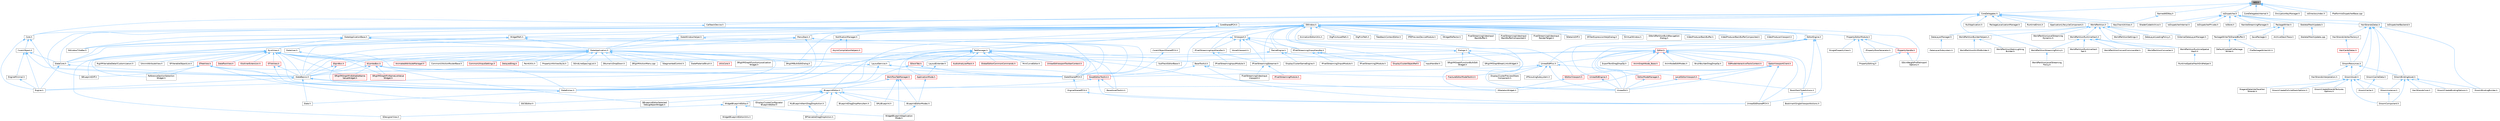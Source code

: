 digraph "AES.h"
{
 // INTERACTIVE_SVG=YES
 // LATEX_PDF_SIZE
  bgcolor="transparent";
  edge [fontname=Helvetica,fontsize=10,labelfontname=Helvetica,labelfontsize=10];
  node [fontname=Helvetica,fontsize=10,shape=box,height=0.2,width=0.4];
  Node1 [id="Node000001",label="AES.h",height=0.2,width=0.4,color="gray40", fillcolor="grey60", style="filled", fontcolor="black",tooltip=" "];
  Node1 -> Node2 [id="edge1_Node000001_Node000002",dir="back",color="steelblue1",style="solid",tooltip=" "];
  Node2 [id="Node000002",label="CoreDelegates.h",height=0.2,width=0.4,color="grey40", fillcolor="white", style="filled",URL="$d9/dc2/CoreDelegates_8h.html",tooltip=" "];
  Node2 -> Node3 [id="edge2_Node000002_Node000003",dir="back",color="steelblue1",style="solid",tooltip=" "];
  Node3 [id="Node000003",label="ApplicationLifecycleComponent.h",height=0.2,width=0.4,color="grey40", fillcolor="white", style="filled",URL="$de/db6/ApplicationLifecycleComponent_8h.html",tooltip=" "];
  Node2 -> Node4 [id="edge3_Node000002_Node000004",dir="back",color="steelblue1",style="solid",tooltip=" "];
  Node4 [id="Node000004",label="CallbackDevice.h",height=0.2,width=0.4,color="grey40", fillcolor="white", style="filled",URL="$d1/d7e/CallbackDevice_8h.html",tooltip=" "];
  Node4 -> Node5 [id="edge4_Node000004_Node000005",dir="back",color="steelblue1",style="solid",tooltip=" "];
  Node5 [id="Node000005",label="Core.h",height=0.2,width=0.4,color="grey40", fillcolor="white", style="filled",URL="$d6/dd7/Core_8h.html",tooltip=" "];
  Node5 -> Node6 [id="edge5_Node000005_Node000006",dir="back",color="steelblue1",style="solid",tooltip=" "];
  Node6 [id="Node000006",label="CoreUObject.h",height=0.2,width=0.4,color="grey40", fillcolor="white", style="filled",URL="$d0/ded/CoreUObject_8h.html",tooltip=" "];
  Node6 -> Node7 [id="edge6_Node000006_Node000007",dir="back",color="steelblue1",style="solid",tooltip=" "];
  Node7 [id="Node000007",label="Engine.h",height=0.2,width=0.4,color="grey40", fillcolor="white", style="filled",URL="$d1/d34/Public_2Engine_8h.html",tooltip=" "];
  Node6 -> Node8 [id="edge7_Node000006_Node000008",dir="back",color="steelblue1",style="solid",tooltip=" "];
  Node8 [id="Node000008",label="EngineMinimal.h",height=0.2,width=0.4,color="grey40", fillcolor="white", style="filled",URL="$d0/d2c/EngineMinimal_8h.html",tooltip=" "];
  Node8 -> Node7 [id="edge8_Node000008_Node000007",dir="back",color="steelblue1",style="solid",tooltip=" "];
  Node6 -> Node9 [id="edge9_Node000006_Node000009",dir="back",color="steelblue1",style="solid",tooltip=" "];
  Node9 [id="Node000009",label="SlateBasics.h",height=0.2,width=0.4,color="grey40", fillcolor="white", style="filled",URL="$da/d2f/SlateBasics_8h.html",tooltip=" "];
  Node9 -> Node7 [id="edge10_Node000009_Node000007",dir="back",color="steelblue1",style="solid",tooltip=" "];
  Node9 -> Node10 [id="edge11_Node000009_Node000010",dir="back",color="steelblue1",style="solid",tooltip=" "];
  Node10 [id="Node000010",label="Slate.h",height=0.2,width=0.4,color="grey40", fillcolor="white", style="filled",URL="$d2/dc0/Slate_8h.html",tooltip=" "];
  Node9 -> Node11 [id="edge12_Node000009_Node000011",dir="back",color="steelblue1",style="solid",tooltip=" "];
  Node11 [id="Node000011",label="SlateExtras.h",height=0.2,width=0.4,color="grey40", fillcolor="white", style="filled",URL="$d8/dec/SlateExtras_8h.html",tooltip=" "];
  Node11 -> Node10 [id="edge13_Node000011_Node000010",dir="back",color="steelblue1",style="solid",tooltip=" "];
  Node9 -> Node12 [id="edge14_Node000009_Node000012",dir="back",color="steelblue1",style="solid",tooltip=" "];
  Node12 [id="Node000012",label="UnrealEd.h",height=0.2,width=0.4,color="grey40", fillcolor="white", style="filled",URL="$d2/d5f/UnrealEd_8h.html",tooltip=" "];
  Node6 -> Node13 [id="edge15_Node000006_Node000013",dir="back",color="steelblue1",style="solid",tooltip=" "];
  Node13 [id="Node000013",label="SlateCore.h",height=0.2,width=0.4,color="grey40", fillcolor="white", style="filled",URL="$dc/d03/SlateCore_8h.html",tooltip=" "];
  Node13 -> Node7 [id="edge16_Node000013_Node000007",dir="back",color="steelblue1",style="solid",tooltip=" "];
  Node13 -> Node9 [id="edge17_Node000013_Node000009",dir="back",color="steelblue1",style="solid",tooltip=" "];
  Node5 -> Node7 [id="edge18_Node000005_Node000007",dir="back",color="steelblue1",style="solid",tooltip=" "];
  Node5 -> Node9 [id="edge19_Node000005_Node000009",dir="back",color="steelblue1",style="solid",tooltip=" "];
  Node2 -> Node5 [id="edge20_Node000002_Node000005",dir="back",color="steelblue1",style="solid",tooltip=" "];
  Node2 -> Node14 [id="edge21_Node000002_Node000014",dir="back",color="steelblue1",style="solid",tooltip=" "];
  Node14 [id="Node000014",label="CoreSharedPCH.h",height=0.2,width=0.4,color="grey40", fillcolor="white", style="filled",URL="$d8/de5/CoreSharedPCH_8h.html",tooltip=" "];
  Node14 -> Node15 [id="edge22_Node000014_Node000015",dir="back",color="steelblue1",style="solid",tooltip=" "];
  Node15 [id="Node000015",label="CoreUObjectSharedPCH.h",height=0.2,width=0.4,color="grey40", fillcolor="white", style="filled",URL="$de/d2f/CoreUObjectSharedPCH_8h.html",tooltip=" "];
  Node15 -> Node16 [id="edge23_Node000015_Node000016",dir="back",color="steelblue1",style="solid",tooltip=" "];
  Node16 [id="Node000016",label="SlateSharedPCH.h",height=0.2,width=0.4,color="grey40", fillcolor="white", style="filled",URL="$d1/dfc/SlateSharedPCH_8h.html",tooltip=" "];
  Node16 -> Node17 [id="edge24_Node000016_Node000017",dir="back",color="steelblue1",style="solid",tooltip=" "];
  Node17 [id="Node000017",label="EngineSharedPCH.h",height=0.2,width=0.4,color="grey40", fillcolor="white", style="filled",URL="$dc/dbb/EngineSharedPCH_8h.html",tooltip=" "];
  Node17 -> Node18 [id="edge25_Node000017_Node000018",dir="back",color="steelblue1",style="solid",tooltip=" "];
  Node18 [id="Node000018",label="UnrealEdSharedPCH.h",height=0.2,width=0.4,color="grey40", fillcolor="white", style="filled",URL="$d1/de6/UnrealEdSharedPCH_8h.html",tooltip=" "];
  Node2 -> Node19 [id="edge26_Node000002_Node000019",dir="back",color="steelblue1",style="solid",tooltip=" "];
  Node19 [id="Node000019",label="KeyChainUtilities.h",height=0.2,width=0.4,color="grey40", fillcolor="white", style="filled",URL="$db/d66/KeyChainUtilities_8h.html",tooltip=" "];
  Node2 -> Node20 [id="edge27_Node000002_Node000020",dir="back",color="steelblue1",style="solid",tooltip=" "];
  Node20 [id="Node000020",label="NullApplication.h",height=0.2,width=0.4,color="grey40", fillcolor="white", style="filled",URL="$d8/deb/NullApplication_8h.html",tooltip=" "];
  Node2 -> Node21 [id="edge28_Node000002_Node000021",dir="back",color="steelblue1",style="solid",tooltip=" "];
  Node21 [id="Node000021",label="PackageLocalizationManager.h",height=0.2,width=0.4,color="grey40", fillcolor="white", style="filled",URL="$d6/d19/PackageLocalizationManager_8h.html",tooltip=" "];
  Node2 -> Node22 [id="edge29_Node000002_Node000022",dir="back",color="steelblue1",style="solid",tooltip=" "];
  Node22 [id="Node000022",label="RuntimeErrors.h",height=0.2,width=0.4,color="grey40", fillcolor="white", style="filled",URL="$de/d4b/RuntimeErrors_8h.html",tooltip=" "];
  Node2 -> Node23 [id="edge30_Node000002_Node000023",dir="back",color="steelblue1",style="solid",tooltip=" "];
  Node23 [id="Node000023",label="SWindow.h",height=0.2,width=0.4,color="grey40", fillcolor="white", style="filled",URL="$d2/d6d/SWindow_8h.html",tooltip=" "];
  Node23 -> Node24 [id="edge31_Node000023_Node000024",dir="back",color="steelblue1",style="solid",tooltip=" "];
  Node24 [id="Node000024",label="AnimationEditorUtils.h",height=0.2,width=0.4,color="grey40", fillcolor="white", style="filled",URL="$df/d23/AnimationEditorUtils_8h.html",tooltip=" "];
  Node23 -> Node25 [id="edge32_Node000023_Node000025",dir="back",color="steelblue1",style="solid",tooltip=" "];
  Node25 [id="Node000025",label="BlueprintEditor.h",height=0.2,width=0.4,color="grey40", fillcolor="white", style="filled",URL="$df/d7d/BlueprintEditor_8h.html",tooltip=" "];
  Node25 -> Node26 [id="edge33_Node000025_Node000026",dir="back",color="steelblue1",style="solid",tooltip=" "];
  Node26 [id="Node000026",label="BPVariableDragDropAction.h",height=0.2,width=0.4,color="grey40", fillcolor="white", style="filled",URL="$dd/d23/BPVariableDragDropAction_8h.html",tooltip=" "];
  Node25 -> Node27 [id="edge34_Node000025_Node000027",dir="back",color="steelblue1",style="solid",tooltip=" "];
  Node27 [id="Node000027",label="BlueprintDragDropMenuItem.h",height=0.2,width=0.4,color="grey40", fillcolor="white", style="filled",URL="$dc/deb/BlueprintDragDropMenuItem_8h.html",tooltip=" "];
  Node25 -> Node28 [id="edge35_Node000025_Node000028",dir="back",color="steelblue1",style="solid",tooltip=" "];
  Node28 [id="Node000028",label="BlueprintEditorModes.h",height=0.2,width=0.4,color="grey40", fillcolor="white", style="filled",URL="$d9/d70/BlueprintEditorModes_8h.html",tooltip=" "];
  Node28 -> Node29 [id="edge36_Node000028_Node000029",dir="back",color="steelblue1",style="solid",tooltip=" "];
  Node29 [id="Node000029",label="WidgetBlueprintApplication\lMode.h",height=0.2,width=0.4,color="grey40", fillcolor="white", style="filled",URL="$d3/d40/WidgetBlueprintApplicationMode_8h.html",tooltip=" "];
  Node25 -> Node30 [id="edge37_Node000025_Node000030",dir="back",color="steelblue1",style="solid",tooltip=" "];
  Node30 [id="Node000030",label="IDisplayClusterConfigurator\lBlueprintEditor.h",height=0.2,width=0.4,color="grey40", fillcolor="white", style="filled",URL="$dd/d4b/IDisplayClusterConfiguratorBlueprintEditor_8h.html",tooltip=" "];
  Node25 -> Node31 [id="edge38_Node000025_Node000031",dir="back",color="steelblue1",style="solid",tooltip=" "];
  Node31 [id="Node000031",label="MyBlueprintItemDragDropAction.h",height=0.2,width=0.4,color="grey40", fillcolor="white", style="filled",URL="$da/d11/MyBlueprintItemDragDropAction_8h.html",tooltip=" "];
  Node31 -> Node26 [id="edge39_Node000031_Node000026",dir="back",color="steelblue1",style="solid",tooltip=" "];
  Node25 -> Node32 [id="edge40_Node000025_Node000032",dir="back",color="steelblue1",style="solid",tooltip=" "];
  Node32 [id="Node000032",label="SBlueprintEditorSelected\lDebugObjectWidget.h",height=0.2,width=0.4,color="grey40", fillcolor="white", style="filled",URL="$de/d6c/SBlueprintEditorSelectedDebugObjectWidget_8h.html",tooltip=" "];
  Node25 -> Node33 [id="edge41_Node000025_Node000033",dir="back",color="steelblue1",style="solid",tooltip=" "];
  Node33 [id="Node000033",label="SMyBlueprint.h",height=0.2,width=0.4,color="grey40", fillcolor="white", style="filled",URL="$d3/d34/SMyBlueprint_8h.html",tooltip=" "];
  Node25 -> Node34 [id="edge42_Node000025_Node000034",dir="back",color="steelblue1",style="solid",tooltip=" "];
  Node34 [id="Node000034",label="SSCSEditor.h",height=0.2,width=0.4,color="grey40", fillcolor="white", style="filled",URL="$d0/d2e/SSCSEditor_8h.html",tooltip=" "];
  Node25 -> Node35 [id="edge43_Node000025_Node000035",dir="back",color="steelblue1",style="solid",tooltip=" "];
  Node35 [id="Node000035",label="WidgetBlueprintEditor.h",height=0.2,width=0.4,color="grey40", fillcolor="white", style="filled",URL="$d6/d04/WidgetBlueprintEditor_8h.html",tooltip=" "];
  Node35 -> Node36 [id="edge44_Node000035_Node000036",dir="back",color="steelblue1",style="solid",tooltip=" "];
  Node36 [id="Node000036",label="SDesignerView.h",height=0.2,width=0.4,color="grey40", fillcolor="white", style="filled",URL="$d2/d14/SDesignerView_8h.html",tooltip=" "];
  Node35 -> Node29 [id="edge45_Node000035_Node000029",dir="back",color="steelblue1",style="solid",tooltip=" "];
  Node35 -> Node37 [id="edge46_Node000035_Node000037",dir="back",color="steelblue1",style="solid",tooltip=" "];
  Node37 [id="Node000037",label="WidgetBlueprintEditorUtils.h",height=0.2,width=0.4,color="grey40", fillcolor="white", style="filled",URL="$d9/df7/WidgetBlueprintEditorUtils_8h.html",tooltip=" "];
  Node23 -> Node38 [id="edge47_Node000023_Node000038",dir="back",color="steelblue1",style="solid",tooltip=" "];
  Node38 [id="Node000038",label="Dialogs.h",height=0.2,width=0.4,color="grey40", fillcolor="white", style="filled",URL="$d2/d5c/Dialogs_8h.html",tooltip=" "];
  Node38 -> Node39 [id="edge48_Node000038_Node000039",dir="back",color="steelblue1",style="solid",tooltip=" "];
  Node39 [id="Node000039",label="SRigVMGraphBreakLinksWidget.h",height=0.2,width=0.4,color="grey40", fillcolor="white", style="filled",URL="$d8/d4a/SRigVMGraphBreakLinksWidget_8h.html",tooltip=" "];
  Node38 -> Node40 [id="edge49_Node000038_Node000040",dir="back",color="steelblue1",style="solid",tooltip=" "];
  Node40 [id="Node000040",label="SRigVMGraphFunctionBulkEdit\lWidget.h",height=0.2,width=0.4,color="grey40", fillcolor="white", style="filled",URL="$db/dbf/SRigVMGraphFunctionBulkEditWidget_8h.html",tooltip=" "];
  Node38 -> Node41 [id="edge50_Node000038_Node000041",dir="back",color="steelblue1",style="solid",tooltip=" "];
  Node41 [id="Node000041",label="SRigVMGraphFunctionLocalization\lWidget.h",height=0.2,width=0.4,color="grey40", fillcolor="white", style="filled",URL="$dd/d59/SRigVMGraphFunctionLocalizationWidget_8h.html",tooltip=" "];
  Node38 -> Node12 [id="edge51_Node000038_Node000012",dir="back",color="steelblue1",style="solid",tooltip=" "];
  Node23 -> Node42 [id="edge52_Node000023_Node000042",dir="back",color="steelblue1",style="solid",tooltip=" "];
  Node42 [id="Node000042",label="DlgPickAssetPath.h",height=0.2,width=0.4,color="grey40", fillcolor="white", style="filled",URL="$db/d31/DlgPickAssetPath_8h.html",tooltip=" "];
  Node23 -> Node43 [id="edge53_Node000023_Node000043",dir="back",color="steelblue1",style="solid",tooltip=" "];
  Node43 [id="Node000043",label="DlgPickPath.h",height=0.2,width=0.4,color="grey40", fillcolor="white", style="filled",URL="$d9/d16/DlgPickPath_8h.html",tooltip=" "];
  Node23 -> Node44 [id="edge54_Node000023_Node000044",dir="back",color="steelblue1",style="solid",tooltip=" "];
  Node44 [id="Node000044",label="EditorEngine.h",height=0.2,width=0.4,color="grey40", fillcolor="white", style="filled",URL="$da/d0c/EditorEngine_8h.html",tooltip=" "];
  Node44 -> Node45 [id="edge55_Node000044_Node000045",dir="back",color="steelblue1",style="solid",tooltip=" "];
  Node45 [id="Node000045",label="BookMarkTypeActions.h",height=0.2,width=0.4,color="grey40", fillcolor="white", style="filled",URL="$d0/d2f/BookMarkTypeActions_8h.html",tooltip=" "];
  Node45 -> Node46 [id="edge56_Node000045_Node000046",dir="back",color="steelblue1",style="solid",tooltip=" "];
  Node46 [id="Node000046",label="BookmarkSingleViewportActions.h",height=0.2,width=0.4,color="grey40", fillcolor="white", style="filled",URL="$d3/dd5/BookmarkSingleViewportActions_8h.html",tooltip=" "];
  Node44 -> Node47 [id="edge57_Node000044_Node000047",dir="back",color="steelblue1",style="solid",tooltip=" "];
  Node47 [id="Node000047",label="Editor.h",height=0.2,width=0.4,color="red", fillcolor="#FFF0F0", style="filled",URL="$de/d6e/Editor_8h.html",tooltip=" "];
  Node47 -> Node48 [id="edge58_Node000047_Node000048",dir="back",color="steelblue1",style="solid",tooltip=" "];
  Node48 [id="Node000048",label="AnimGraphNode_Base.h",height=0.2,width=0.4,color="red", fillcolor="#FFF0F0", style="filled",URL="$d0/dfb/AnimGraphNode__Base_8h.html",tooltip=" "];
  Node47 -> Node140 [id="edge59_Node000047_Node000140",dir="back",color="steelblue1",style="solid",tooltip=" "];
  Node140 [id="Node000140",label="AnimNodeEditModes.h",height=0.2,width=0.4,color="grey40", fillcolor="white", style="filled",URL="$db/dde/AnimNodeEditModes_8h.html",tooltip=" "];
  Node47 -> Node45 [id="edge60_Node000047_Node000045",dir="back",color="steelblue1",style="solid",tooltip=" "];
  Node47 -> Node141 [id="edge61_Node000047_Node000141",dir="back",color="steelblue1",style="solid",tooltip=" "];
  Node141 [id="Node000141",label="BrushBuilderDragDropOp.h",height=0.2,width=0.4,color="grey40", fillcolor="white", style="filled",URL="$d9/d56/BrushBuilderDragDropOp_8h.html",tooltip=" "];
  Node47 -> Node142 [id="edge62_Node000047_Node000142",dir="back",color="steelblue1",style="solid",tooltip=" "];
  Node142 [id="Node000142",label="DisplayClusterObjectRef.h",height=0.2,width=0.4,color="red", fillcolor="#FFF0F0", style="filled",URL="$d9/d87/DisplayClusterObjectRef_8h.html",tooltip=" "];
  Node47 -> Node150 [id="edge63_Node000047_Node000150",dir="back",color="steelblue1",style="solid",tooltip=" "];
  Node150 [id="Node000150",label="EdModeInteractiveToolsContext.h",height=0.2,width=0.4,color="red", fillcolor="#FFF0F0", style="filled",URL="$d7/da4/EdModeInteractiveToolsContext_8h.html",tooltip=" "];
  Node47 -> Node153 [id="edge64_Node000047_Node000153",dir="back",color="steelblue1",style="solid",tooltip=" "];
  Node153 [id="Node000153",label="EditorModeManager.h",height=0.2,width=0.4,color="red", fillcolor="#FFF0F0", style="filled",URL="$d9/dca/EditorModeManager_8h.html",tooltip=" "];
  Node153 -> Node12 [id="edge65_Node000153_Node000012",dir="back",color="steelblue1",style="solid",tooltip=" "];
  Node47 -> Node159 [id="edge66_Node000047_Node000159",dir="back",color="steelblue1",style="solid",tooltip=" "];
  Node159 [id="Node000159",label="EditorViewportClient.h",height=0.2,width=0.4,color="red", fillcolor="#FFF0F0", style="filled",URL="$d4/d41/EditorViewportClient_8h.html",tooltip=" "];
  Node159 -> Node165 [id="edge67_Node000159_Node000165",dir="back",color="steelblue1",style="solid",tooltip=" "];
  Node165 [id="Node000165",label="LevelEditorViewport.h",height=0.2,width=0.4,color="red", fillcolor="#FFF0F0", style="filled",URL="$d4/ddf/LevelEditorViewport_8h.html",tooltip=" "];
  Node165 -> Node45 [id="edge68_Node000165_Node000045",dir="back",color="steelblue1",style="solid",tooltip=" "];
  Node165 -> Node12 [id="edge69_Node000165_Node000012",dir="back",color="steelblue1",style="solid",tooltip=" "];
  Node159 -> Node168 [id="edge70_Node000159_Node000168",dir="back",color="steelblue1",style="solid",tooltip=" "];
  Node168 [id="Node000168",label="SEditorViewport.h",height=0.2,width=0.4,color="red", fillcolor="#FFF0F0", style="filled",URL="$dd/de0/SEditorViewport_8h.html",tooltip=" "];
  Node168 -> Node178 [id="edge71_Node000168_Node000178",dir="back",color="steelblue1",style="solid",tooltip=" "];
  Node178 [id="Node000178",label="SSkeletonWidget.h",height=0.2,width=0.4,color="grey40", fillcolor="white", style="filled",URL="$dd/da7/SSkeletonWidget_8h.html",tooltip=" "];
  Node159 -> Node178 [id="edge72_Node000159_Node000178",dir="back",color="steelblue1",style="solid",tooltip=" "];
  Node159 -> Node12 [id="edge73_Node000159_Node000012",dir="back",color="steelblue1",style="solid",tooltip=" "];
  Node159 -> Node18 [id="edge74_Node000159_Node000018",dir="back",color="steelblue1",style="solid",tooltip=" "];
  Node47 -> Node179 [id="edge75_Node000047_Node000179",dir="back",color="steelblue1",style="solid",tooltip=" "];
  Node179 [id="Node000179",label="ExportTextDragDropOp.h",height=0.2,width=0.4,color="grey40", fillcolor="white", style="filled",URL="$de/d5c/ExportTextDragDropOp_8h.html",tooltip=" "];
  Node47 -> Node219 [id="edge76_Node000047_Node000219",dir="back",color="steelblue1",style="solid",tooltip=" "];
  Node219 [id="Node000219",label="SubTrackEditorBase.h",height=0.2,width=0.4,color="grey40", fillcolor="white", style="filled",URL="$db/d33/SubTrackEditorBase_8h.html",tooltip=" "];
  Node47 -> Node12 [id="edge77_Node000047_Node000012",dir="back",color="steelblue1",style="solid",tooltip=" "];
  Node47 -> Node220 [id="edge78_Node000047_Node000220",dir="back",color="steelblue1",style="solid",tooltip=" "];
  Node220 [id="Node000220",label="UnrealEdMisc.h",height=0.2,width=0.4,color="grey40", fillcolor="white", style="filled",URL="$da/d70/UnrealEdMisc_8h.html",tooltip=" "];
  Node220 -> Node221 [id="edge79_Node000220_Node000221",dir="back",color="steelblue1",style="solid",tooltip=" "];
  Node221 [id="Node000221",label="AssetEditorToolkit.h",height=0.2,width=0.4,color="red", fillcolor="#FFF0F0", style="filled",URL="$d9/d8b/AssetEditorToolkit_8h.html",tooltip=" "];
  Node221 -> Node170 [id="edge80_Node000221_Node000170",dir="back",color="steelblue1",style="solid",tooltip=" "];
  Node170 [id="Node000170",label="BaseAssetToolkit.h",height=0.2,width=0.4,color="grey40", fillcolor="white", style="filled",URL="$d4/d85/BaseAssetToolkit_8h.html",tooltip=" "];
  Node221 -> Node25 [id="edge81_Node000221_Node000025",dir="back",color="steelblue1",style="solid",tooltip=" "];
  Node221 -> Node18 [id="edge82_Node000221_Node000018",dir="back",color="steelblue1",style="solid",tooltip=" "];
  Node220 -> Node263 [id="edge83_Node000220_Node000263",dir="back",color="steelblue1",style="solid",tooltip=" "];
  Node263 [id="Node000263",label="DisplayClusterPreviewShare\lComponent.h",height=0.2,width=0.4,color="grey40", fillcolor="white", style="filled",URL="$d0/d2c/DisplayClusterPreviewShareComponent_8h.html",tooltip=" "];
  Node220 -> Node264 [id="edge84_Node000220_Node000264",dir="back",color="steelblue1",style="solid",tooltip=" "];
  Node264 [id="Node000264",label="FractureEditorModeToolkit.h",height=0.2,width=0.4,color="red", fillcolor="#FFF0F0", style="filled",URL="$da/d01/FractureEditorModeToolkit_8h.html",tooltip=" "];
  Node220 -> Node165 [id="edge85_Node000220_Node000165",dir="back",color="steelblue1",style="solid",tooltip=" "];
  Node220 -> Node12 [id="edge86_Node000220_Node000012",dir="back",color="steelblue1",style="solid",tooltip=" "];
  Node220 -> Node265 [id="edge87_Node000220_Node000265",dir="back",color="steelblue1",style="solid",tooltip=" "];
  Node265 [id="Node000265",label="VPScoutingSubsystem.h",height=0.2,width=0.4,color="grey40", fillcolor="white", style="filled",URL="$df/d2a/VPScoutingSubsystem_8h.html",tooltip=" "];
  Node47 -> Node18 [id="edge88_Node000047_Node000018",dir="back",color="steelblue1",style="solid",tooltip=" "];
  Node44 -> Node12 [id="edge89_Node000044_Node000012",dir="back",color="steelblue1",style="solid",tooltip=" "];
  Node44 -> Node266 [id="edge90_Node000044_Node000266",dir="back",color="steelblue1",style="solid",tooltip=" "];
  Node266 [id="Node000266",label="UnrealEdEngine.h",height=0.2,width=0.4,color="red", fillcolor="#FFF0F0", style="filled",URL="$d2/d51/UnrealEdEngine_8h.html",tooltip=" "];
  Node266 -> Node12 [id="edge91_Node000266_Node000012",dir="back",color="steelblue1",style="solid",tooltip=" "];
  Node44 -> Node18 [id="edge92_Node000044_Node000018",dir="back",color="steelblue1",style="solid",tooltip=" "];
  Node23 -> Node268 [id="edge93_Node000023_Node000268",dir="back",color="steelblue1",style="solid",tooltip=" "];
  Node268 [id="Node000268",label="FeedbackContextEditor.h",height=0.2,width=0.4,color="grey40", fillcolor="white", style="filled",URL="$de/d93/FeedbackContextEditor_8h.html",tooltip=" "];
  Node23 -> Node269 [id="edge94_Node000023_Node000269",dir="back",color="steelblue1",style="solid",tooltip=" "];
  Node269 [id="Node000269",label="GameEngine.h",height=0.2,width=0.4,color="grey40", fillcolor="white", style="filled",URL="$d7/d1f/GameEngine_8h.html",tooltip=" "];
  Node269 -> Node270 [id="edge95_Node000269_Node000270",dir="back",color="steelblue1",style="solid",tooltip=" "];
  Node270 [id="Node000270",label="DisplayClusterGameEngine.h",height=0.2,width=0.4,color="grey40", fillcolor="white", style="filled",URL="$da/d8f/DisplayClusterGameEngine_8h.html",tooltip=" "];
  Node269 -> Node142 [id="edge96_Node000269_Node000142",dir="back",color="steelblue1",style="solid",tooltip=" "];
  Node269 -> Node7 [id="edge97_Node000269_Node000007",dir="back",color="steelblue1",style="solid",tooltip=" "];
  Node23 -> Node271 [id="edge98_Node000023_Node000271",dir="back",color="steelblue1",style="solid",tooltip=" "];
  Node271 [id="Node000271",label="IPIEPreviewDeviceModule.h",height=0.2,width=0.4,color="grey40", fillcolor="white", style="filled",URL="$d1/d37/IPIEPreviewDeviceModule_8h.html",tooltip=" "];
  Node23 -> Node272 [id="edge99_Node000023_Node000272",dir="back",color="steelblue1",style="solid",tooltip=" "];
  Node272 [id="Node000272",label="IPixelStreaming2InputHandler.h",height=0.2,width=0.4,color="grey40", fillcolor="white", style="filled",URL="$df/d15/IPixelStreaming2InputHandler_8h.html",tooltip=" "];
  Node272 -> Node273 [id="edge100_Node000272_Node000273",dir="back",color="steelblue1",style="solid",tooltip=" "];
  Node273 [id="Node000273",label="IPixelStreaming2InputModule.h",height=0.2,width=0.4,color="grey40", fillcolor="white", style="filled",URL="$df/d2f/IPixelStreaming2InputModule_8h.html",tooltip=" "];
  Node272 -> Node274 [id="edge101_Node000272_Node000274",dir="back",color="steelblue1",style="solid",tooltip=" "];
  Node274 [id="Node000274",label="IPixelStreaming2Module.h",height=0.2,width=0.4,color="grey40", fillcolor="white", style="filled",URL="$d5/dad/IPixelStreaming2Module_8h.html",tooltip=" "];
  Node272 -> Node275 [id="edge102_Node000272_Node000275",dir="back",color="steelblue1",style="solid",tooltip=" "];
  Node275 [id="Node000275",label="InputHandler.h",height=0.2,width=0.4,color="grey40", fillcolor="white", style="filled",URL="$df/d2f/InputHandler_8h.html",tooltip=" "];
  Node23 -> Node276 [id="edge103_Node000023_Node000276",dir="back",color="steelblue1",style="solid",tooltip=" "];
  Node276 [id="Node000276",label="IPixelStreamingInputHandler.h",height=0.2,width=0.4,color="grey40", fillcolor="white", style="filled",URL="$d2/d0f/IPixelStreamingInputHandler_8h.html",tooltip=" "];
  Node276 -> Node277 [id="edge104_Node000276_Node000277",dir="back",color="steelblue1",style="solid",tooltip=" "];
  Node277 [id="Node000277",label="IPixelStreamingInputModule.h",height=0.2,width=0.4,color="grey40", fillcolor="white", style="filled",URL="$da/d36/IPixelStreamingInputModule_8h.html",tooltip=" "];
  Node276 -> Node278 [id="edge105_Node000276_Node000278",dir="back",color="steelblue1",style="solid",tooltip=" "];
  Node278 [id="Node000278",label="IPixelStreamingStreamer.h",height=0.2,width=0.4,color="grey40", fillcolor="white", style="filled",URL="$d8/d28/IPixelStreamingStreamer_8h.html",tooltip=" "];
  Node278 -> Node279 [id="edge106_Node000278_Node000279",dir="back",color="steelblue1",style="solid",tooltip=" "];
  Node279 [id="Node000279",label="IPixelStreamingModule.h",height=0.2,width=0.4,color="red", fillcolor="#FFF0F0", style="filled",URL="$d2/d87/IPixelStreamingModule_8h.html",tooltip=" "];
  Node278 -> Node281 [id="edge107_Node000278_Node000281",dir="back",color="steelblue1",style="solid",tooltip=" "];
  Node281 [id="Node000281",label="PixelStreamingVideoInput\lViewport.h",height=0.2,width=0.4,color="grey40", fillcolor="white", style="filled",URL="$d1/dbc/PixelStreamingVideoInputViewport_8h.html",tooltip=" "];
  Node23 -> Node278 [id="edge108_Node000023_Node000278",dir="back",color="steelblue1",style="solid",tooltip=" "];
  Node23 -> Node282 [id="edge109_Node000023_Node000282",dir="back",color="steelblue1",style="solid",tooltip=" "];
  Node282 [id="Node000282",label="IWidgetReflector.h",height=0.2,width=0.4,color="grey40", fillcolor="white", style="filled",URL="$d4/d66/IWidgetReflector_8h.html",tooltip=" "];
  Node23 -> Node275 [id="edge110_Node000023_Node000275",dir="back",color="steelblue1",style="solid",tooltip=" "];
  Node23 -> Node283 [id="edge111_Node000023_Node000283",dir="back",color="steelblue1",style="solid",tooltip=" "];
  Node283 [id="Node000283",label="MenuStack.h",height=0.2,width=0.4,color="grey40", fillcolor="white", style="filled",URL="$d8/d80/MenuStack_8h.html",tooltip=" "];
  Node283 -> Node284 [id="edge112_Node000283_Node000284",dir="back",color="steelblue1",style="solid",tooltip=" "];
  Node284 [id="Node000284",label="SlateApplication.h",height=0.2,width=0.4,color="grey40", fillcolor="white", style="filled",URL="$db/d28/SlateApplication_8h.html",tooltip=" "];
  Node284 -> Node285 [id="edge113_Node000284_Node000285",dir="back",color="steelblue1",style="solid",tooltip=" "];
  Node285 [id="Node000285",label="AnimatedAttributeManager.h",height=0.2,width=0.4,color="red", fillcolor="#FFF0F0", style="filled",URL="$d8/d68/AnimatedAttributeManager_8h.html",tooltip=" "];
  Node284 -> Node287 [id="edge114_Node000284_Node000287",dir="back",color="steelblue1",style="solid",tooltip=" "];
  Node287 [id="Node000287",label="CommonUIActionRouterBase.h",height=0.2,width=0.4,color="grey40", fillcolor="white", style="filled",URL="$d9/dd5/CommonUIActionRouterBase_8h.html",tooltip=" "];
  Node284 -> Node288 [id="edge115_Node000284_Node000288",dir="back",color="steelblue1",style="solid",tooltip=" "];
  Node288 [id="Node000288",label="CommonUIInputSettings.h",height=0.2,width=0.4,color="red", fillcolor="#FFF0F0", style="filled",URL="$d4/d5b/CommonUIInputSettings_8h.html",tooltip=" "];
  Node284 -> Node290 [id="edge116_Node000284_Node000290",dir="back",color="steelblue1",style="solid",tooltip=" "];
  Node290 [id="Node000290",label="DelayedDrag.h",height=0.2,width=0.4,color="red", fillcolor="#FFF0F0", style="filled",URL="$d7/d2b/DelayedDrag_8h.html",tooltip=" "];
  Node284 -> Node315 [id="edge117_Node000284_Node000315",dir="back",color="steelblue1",style="solid",tooltip=" "];
  Node315 [id="Node000315",label="PaintUtils.h",height=0.2,width=0.4,color="grey40", fillcolor="white", style="filled",URL="$d9/da6/PaintUtils_8h.html",tooltip=" "];
  Node284 -> Node316 [id="edge118_Node000284_Node000316",dir="back",color="steelblue1",style="solid",tooltip=" "];
  Node316 [id="Node000316",label="PropertyInfoViewStyle.h",height=0.2,width=0.4,color="grey40", fillcolor="white", style="filled",URL="$d0/da8/PropertyInfoViewStyle_8h.html",tooltip=" "];
  Node284 -> Node317 [id="edge119_Node000284_Node000317",dir="back",color="steelblue1",style="solid",tooltip=" "];
  Node317 [id="Node000317",label="SComboBox.h",height=0.2,width=0.4,color="red", fillcolor="#FFF0F0", style="filled",URL="$d2/dd5/SComboBox_8h.html",tooltip=" "];
  Node317 -> Node32 [id="edge120_Node000317_Node000032",dir="back",color="steelblue1",style="solid",tooltip=" "];
  Node317 -> Node332 [id="edge121_Node000317_Node000332",dir="back",color="steelblue1",style="solid",tooltip=" "];
  Node332 [id="Node000332",label="SRigVMGraphPinEditableName\lValueWidget.h",height=0.2,width=0.4,color="red", fillcolor="#FFF0F0", style="filled",URL="$da/d0c/SRigVMGraphPinEditableNameValueWidget_8h.html",tooltip=" "];
  Node317 -> Node335 [id="edge122_Node000317_Node000335",dir="back",color="steelblue1",style="solid",tooltip=" "];
  Node335 [id="Node000335",label="SRigVMGraphPinNameListValue\lWidget.h",height=0.2,width=0.4,color="red", fillcolor="#FFF0F0", style="filled",URL="$dc/dac/SRigVMGraphPinNameListValueWidget_8h.html",tooltip=" "];
  Node317 -> Node9 [id="edge123_Node000317_Node000009",dir="back",color="steelblue1",style="solid",tooltip=" "];
  Node317 -> Node11 [id="edge124_Node000317_Node000011",dir="back",color="steelblue1",style="solid",tooltip=" "];
  Node317 -> Node16 [id="edge125_Node000317_Node000016",dir="back",color="steelblue1",style="solid",tooltip=" "];
  Node284 -> Node351 [id="edge126_Node000284_Node000351",dir="back",color="steelblue1",style="solid",tooltip=" "];
  Node351 [id="Node000351",label="SGridLineSpacingList.h",height=0.2,width=0.4,color="grey40", fillcolor="white", style="filled",URL="$db/d48/SGridLineSpacingList_8h.html",tooltip=" "];
  Node284 -> Node352 [id="edge127_Node000284_Node000352",dir="back",color="steelblue1",style="solid",tooltip=" "];
  Node352 [id="Node000352",label="SNumericDropDown.h",height=0.2,width=0.4,color="grey40", fillcolor="white", style="filled",URL="$d3/d12/SNumericDropDown_8h.html",tooltip=" "];
  Node284 -> Node235 [id="edge128_Node000284_Node000235",dir="back",color="steelblue1",style="solid",tooltip=" "];
  Node235 [id="Node000235",label="SRigVMActionMenu.cpp",height=0.2,width=0.4,color="grey40", fillcolor="white", style="filled",URL="$dc/d4c/SRigVMActionMenu_8cpp.html",tooltip=" "];
  Node284 -> Node353 [id="edge129_Node000284_Node000353",dir="back",color="steelblue1",style="solid",tooltip=" "];
  Node353 [id="Node000353",label="SRigVMBulkEditDialog.h",height=0.2,width=0.4,color="grey40", fillcolor="white", style="filled",URL="$dd/d89/SRigVMBulkEditDialog_8h.html",tooltip=" "];
  Node284 -> Node354 [id="edge130_Node000284_Node000354",dir="back",color="steelblue1",style="solid",tooltip=" "];
  Node354 [id="Node000354",label="SSegmentedControl.h",height=0.2,width=0.4,color="grey40", fillcolor="white", style="filled",URL="$d3/d4f/SSegmentedControl_8h.html",tooltip=" "];
  Node284 -> Node355 [id="edge131_Node000284_Node000355",dir="back",color="steelblue1",style="solid",tooltip=" "];
  Node355 [id="Node000355",label="SSpinBox.h",height=0.2,width=0.4,color="red", fillcolor="#FFF0F0", style="filled",URL="$d5/da5/SSpinBox_8h.html",tooltip=" "];
  Node355 -> Node9 [id="edge132_Node000355_Node000009",dir="back",color="steelblue1",style="solid",tooltip=" "];
  Node355 -> Node11 [id="edge133_Node000355_Node000011",dir="back",color="steelblue1",style="solid",tooltip=" "];
  Node284 -> Node9 [id="edge134_Node000284_Node000009",dir="back",color="steelblue1",style="solid",tooltip=" "];
  Node284 -> Node11 [id="edge135_Node000284_Node000011",dir="back",color="steelblue1",style="solid",tooltip=" "];
  Node284 -> Node369 [id="edge136_Node000284_Node000369",dir="back",color="steelblue1",style="solid",tooltip=" "];
  Node369 [id="Node000369",label="SlateMaterialBrush.h",height=0.2,width=0.4,color="grey40", fillcolor="white", style="filled",URL="$d0/d58/SlateMaterialBrush_8h.html",tooltip=" "];
  Node284 -> Node16 [id="edge137_Node000284_Node000016",dir="back",color="steelblue1",style="solid",tooltip=" "];
  Node284 -> Node219 [id="edge138_Node000284_Node000219",dir="back",color="steelblue1",style="solid",tooltip=" "];
  Node284 -> Node370 [id="edge139_Node000284_Node000370",dir="back",color="steelblue1",style="solid",tooltip=" "];
  Node370 [id="Node000370",label="UtilsCore.h",height=0.2,width=0.4,color="red", fillcolor="#FFF0F0", style="filled",URL="$d2/d12/UtilsCore_8h.html",tooltip=" "];
  Node283 -> Node9 [id="edge140_Node000283_Node000009",dir="back",color="steelblue1",style="solid",tooltip=" "];
  Node283 -> Node11 [id="edge141_Node000283_Node000011",dir="back",color="steelblue1",style="solid",tooltip=" "];
  Node283 -> Node16 [id="edge142_Node000283_Node000016",dir="back",color="steelblue1",style="solid",tooltip=" "];
  Node23 -> Node372 [id="edge143_Node000023_Node000372",dir="back",color="steelblue1",style="solid",tooltip=" "];
  Node372 [id="Node000372",label="NotificationManager.h",height=0.2,width=0.4,color="grey40", fillcolor="white", style="filled",URL="$dc/dc7/NotificationManager_8h.html",tooltip=" "];
  Node372 -> Node373 [id="edge144_Node000372_Node000373",dir="back",color="steelblue1",style="solid",tooltip=" "];
  Node373 [id="Node000373",label="AsyncCompilationHelpers.h",height=0.2,width=0.4,color="red", fillcolor="#FFF0F0", style="filled",URL="$df/df6/AsyncCompilationHelpers_8h.html",tooltip=" "];
  Node372 -> Node11 [id="edge145_Node000372_Node000011",dir="back",color="steelblue1",style="solid",tooltip=" "];
  Node23 -> Node376 [id="edge146_Node000023_Node000376",dir="back",color="steelblue1",style="solid",tooltip=" "];
  Node376 [id="Node000376",label="PixelStreamingVideoInput\lBackBuffer.h",height=0.2,width=0.4,color="grey40", fillcolor="white", style="filled",URL="$d8/d0b/PixelStreamingVideoInputBackBuffer_8h.html",tooltip=" "];
  Node23 -> Node377 [id="edge147_Node000023_Node000377",dir="back",color="steelblue1",style="solid",tooltip=" "];
  Node377 [id="Node000377",label="PixelStreamingVideoInput\lBackBufferComposited.h",height=0.2,width=0.4,color="grey40", fillcolor="white", style="filled",URL="$d8/d36/PixelStreamingVideoInputBackBufferComposited_8h.html",tooltip=" "];
  Node23 -> Node378 [id="edge148_Node000023_Node000378",dir="back",color="steelblue1",style="solid",tooltip=" "];
  Node378 [id="Node000378",label="PixelStreamingVideoInput\lRenderTarget.h",height=0.2,width=0.4,color="grey40", fillcolor="white", style="filled",URL="$da/de2/PixelStreamingVideoInputRenderTarget_8h.html",tooltip=" "];
  Node23 -> Node379 [id="edge149_Node000023_Node000379",dir="back",color="steelblue1",style="solid",tooltip=" "];
  Node379 [id="Node000379",label="PropertyEditorModule.h",height=0.2,width=0.4,color="grey40", fillcolor="white", style="filled",URL="$d5/d90/PropertyEditorModule_8h.html",tooltip=" "];
  Node379 -> Node380 [id="edge150_Node000379_Node000380",dir="back",color="steelblue1",style="solid",tooltip=" "];
  Node380 [id="Node000380",label="IPropertyRowGenerator.h",height=0.2,width=0.4,color="grey40", fillcolor="white", style="filled",URL="$d0/df2/IPropertyRowGenerator_8h.html",tooltip=" "];
  Node379 -> Node381 [id="edge151_Node000379_Node000381",dir="back",color="steelblue1",style="solid",tooltip=" "];
  Node381 [id="Node000381",label="ISinglePropertyView.h",height=0.2,width=0.4,color="grey40", fillcolor="white", style="filled",URL="$de/d4c/ISinglePropertyView_8h.html",tooltip=" "];
  Node379 -> Node382 [id="edge152_Node000379_Node000382",dir="back",color="steelblue1",style="solid",tooltip=" "];
  Node382 [id="Node000382",label="PropertyEditing.h",height=0.2,width=0.4,color="grey40", fillcolor="white", style="filled",URL="$d9/d30/PropertyEditing_8h.html",tooltip=" "];
  Node379 -> Node383 [id="edge153_Node000379_Node000383",dir="back",color="steelblue1",style="solid",tooltip=" "];
  Node383 [id="Node000383",label="PropertyHandle.h",height=0.2,width=0.4,color="red", fillcolor="#FFF0F0", style="filled",URL="$d7/d90/PropertyHandle_8h.html",tooltip=" "];
  Node383 -> Node382 [id="edge154_Node000383_Node000382",dir="back",color="steelblue1",style="solid",tooltip=" "];
  Node383 -> Node430 [id="edge155_Node000383_Node000430",dir="back",color="steelblue1",style="solid",tooltip=" "];
  Node430 [id="Node000430",label="SSkinWeightProfileImport\lOptions.h",height=0.2,width=0.4,color="grey40", fillcolor="white", style="filled",URL="$d9/d21/SSkinWeightProfileImportOptions_8h.html",tooltip=" "];
  Node23 -> Node417 [id="edge156_Node000023_Node000417",dir="back",color="steelblue1",style="solid",tooltip=" "];
  Node417 [id="Node000417",label="SBlueprintDiff.h",height=0.2,width=0.4,color="grey40", fillcolor="white", style="filled",URL="$de/d6d/SBlueprintDiff_8h.html",tooltip=" "];
  Node23 -> Node413 [id="edge157_Node000023_Node000413",dir="back",color="steelblue1",style="solid",tooltip=" "];
  Node413 [id="Node000413",label="SDetailsDiff.h",height=0.2,width=0.4,color="grey40", fillcolor="white", style="filled",URL="$da/d09/SDetailsDiff_8h.html",tooltip=" "];
  Node23 -> Node432 [id="edge158_Node000023_Node000432",dir="back",color="steelblue1",style="solid",tooltip=" "];
  Node432 [id="Node000432",label="SFilterExpressionHelpDialog.h",height=0.2,width=0.4,color="grey40", fillcolor="white", style="filled",URL="$d5/dd4/SFilterExpressionHelpDialog_8h.html",tooltip=" "];
  Node23 -> Node353 [id="edge159_Node000023_Node000353",dir="back",color="steelblue1",style="solid",tooltip=" "];
  Node23 -> Node178 [id="edge160_Node000023_Node000178",dir="back",color="steelblue1",style="solid",tooltip=" "];
  Node23 -> Node430 [id="edge161_Node000023_Node000430",dir="back",color="steelblue1",style="solid",tooltip=" "];
  Node23 -> Node433 [id="edge162_Node000023_Node000433",dir="back",color="steelblue1",style="solid",tooltip=" "];
  Node433 [id="Node000433",label="SViewport.h",height=0.2,width=0.4,color="grey40", fillcolor="white", style="filled",URL="$d8/db1/SViewport_8h.html",tooltip=" "];
  Node433 -> Node269 [id="edge163_Node000433_Node000269",dir="back",color="steelblue1",style="solid",tooltip=" "];
  Node433 -> Node434 [id="edge164_Node000433_Node000434",dir="back",color="steelblue1",style="solid",tooltip=" "];
  Node434 [id="Node000434",label="IAssetViewport.h",height=0.2,width=0.4,color="grey40", fillcolor="white", style="filled",URL="$de/d65/IAssetViewport_8h.html",tooltip=" "];
  Node433 -> Node272 [id="edge165_Node000433_Node000272",dir="back",color="steelblue1",style="solid",tooltip=" "];
  Node433 -> Node276 [id="edge166_Node000433_Node000276",dir="back",color="steelblue1",style="solid",tooltip=" "];
  Node433 -> Node278 [id="edge167_Node000433_Node000278",dir="back",color="steelblue1",style="solid",tooltip=" "];
  Node433 -> Node168 [id="edge168_Node000433_Node000168",dir="back",color="steelblue1",style="solid",tooltip=" "];
  Node433 -> Node9 [id="edge169_Node000433_Node000009",dir="back",color="steelblue1",style="solid",tooltip=" "];
  Node433 -> Node11 [id="edge170_Node000433_Node000011",dir="back",color="steelblue1",style="solid",tooltip=" "];
  Node23 -> Node435 [id="edge171_Node000023_Node000435",dir="back",color="steelblue1",style="solid",tooltip=" "];
  Node435 [id="Node000435",label="SVirtualWindow.h",height=0.2,width=0.4,color="grey40", fillcolor="white", style="filled",URL="$d3/dd3/SVirtualWindow_8h.html",tooltip=" "];
  Node23 -> Node436 [id="edge172_Node000023_Node000436",dir="back",color="steelblue1",style="solid",tooltip=" "];
  Node436 [id="Node000436",label="SWindowTitleBar.h",height=0.2,width=0.4,color="grey40", fillcolor="white", style="filled",URL="$d0/dce/SWindowTitleBar_8h.html",tooltip=" "];
  Node23 -> Node437 [id="edge173_Node000023_Node000437",dir="back",color="steelblue1",style="solid",tooltip=" "];
  Node437 [id="Node000437",label="SWorldPartitionBuildNavigation\lDialog.h",height=0.2,width=0.4,color="grey40", fillcolor="white", style="filled",URL="$d0/d61/SWorldPartitionBuildNavigationDialog_8h.html",tooltip=" "];
  Node23 -> Node284 [id="edge174_Node000023_Node000284",dir="back",color="steelblue1",style="solid",tooltip=" "];
  Node23 -> Node13 [id="edge175_Node000023_Node000013",dir="back",color="steelblue1",style="solid",tooltip=" "];
  Node23 -> Node16 [id="edge176_Node000023_Node000016",dir="back",color="steelblue1",style="solid",tooltip=" "];
  Node23 -> Node438 [id="edge177_Node000023_Node000438",dir="back",color="steelblue1",style="solid",tooltip=" "];
  Node438 [id="Node000438",label="SlateWindowHelper.h",height=0.2,width=0.4,color="grey40", fillcolor="white", style="filled",URL="$d4/df3/SlateWindowHelper_8h.html",tooltip=" "];
  Node438 -> Node284 [id="edge178_Node000438_Node000284",dir="back",color="steelblue1",style="solid",tooltip=" "];
  Node438 -> Node13 [id="edge179_Node000438_Node000013",dir="back",color="steelblue1",style="solid",tooltip=" "];
  Node438 -> Node16 [id="edge180_Node000438_Node000016",dir="back",color="steelblue1",style="solid",tooltip=" "];
  Node23 -> Node439 [id="edge181_Node000023_Node000439",dir="back",color="steelblue1",style="solid",tooltip=" "];
  Node439 [id="Node000439",label="TabManager.h",height=0.2,width=0.4,color="grey40", fillcolor="white", style="filled",URL="$db/d9a/TabManager_8h.html",tooltip=" "];
  Node439 -> Node440 [id="edge182_Node000439_Node000440",dir="back",color="steelblue1",style="solid",tooltip=" "];
  Node440 [id="Node000440",label="ApplicationMode.h",height=0.2,width=0.4,color="red", fillcolor="#FFF0F0", style="filled",URL="$df/d11/ApplicationMode_8h.html",tooltip=" "];
  Node440 -> Node28 [id="edge183_Node000440_Node000028",dir="back",color="steelblue1",style="solid",tooltip=" "];
  Node439 -> Node221 [id="edge184_Node000439_Node000221",dir="back",color="steelblue1",style="solid",tooltip=" "];
  Node439 -> Node441 [id="edge185_Node000439_Node000441",dir="back",color="steelblue1",style="solid",tooltip=" "];
  Node441 [id="Node000441",label="AudioAnalyzerRack.h",height=0.2,width=0.4,color="red", fillcolor="#FFF0F0", style="filled",URL="$d1/d25/AudioAnalyzerRack_8h.html",tooltip=" "];
  Node439 -> Node170 [id="edge186_Node000439_Node000170",dir="back",color="steelblue1",style="solid",tooltip=" "];
  Node439 -> Node446 [id="edge187_Node000439_Node000446",dir="back",color="steelblue1",style="solid",tooltip=" "];
  Node446 [id="Node000446",label="BaseToolkit.h",height=0.2,width=0.4,color="grey40", fillcolor="white", style="filled",URL="$db/d07/BaseToolkit_8h.html",tooltip=" "];
  Node446 -> Node221 [id="edge188_Node000446_Node000221",dir="back",color="steelblue1",style="solid",tooltip=" "];
  Node446 -> Node264 [id="edge189_Node000446_Node000264",dir="back",color="steelblue1",style="solid",tooltip=" "];
  Node446 -> Node18 [id="edge190_Node000446_Node000018",dir="back",color="steelblue1",style="solid",tooltip=" "];
  Node439 -> Node447 [id="edge191_Node000439_Node000447",dir="back",color="steelblue1",style="solid",tooltip=" "];
  Node447 [id="Node000447",label="GlobalEditorCommonCommands.h",height=0.2,width=0.4,color="red", fillcolor="#FFF0F0", style="filled",URL="$d3/d5f/GlobalEditorCommonCommands_8h.html",tooltip=" "];
  Node439 -> Node449 [id="edge192_Node000439_Node000449",dir="back",color="steelblue1",style="solid",tooltip=" "];
  Node449 [id="Node000449",label="LayoutExtender.h",height=0.2,width=0.4,color="grey40", fillcolor="white", style="filled",URL="$d8/d91/LayoutExtender_8h.html",tooltip=" "];
  Node449 -> Node440 [id="edge193_Node000449_Node000440",dir="back",color="steelblue1",style="solid",tooltip=" "];
  Node439 -> Node450 [id="edge194_Node000439_Node000450",dir="back",color="steelblue1",style="solid",tooltip=" "];
  Node450 [id="Node000450",label="LayoutService.h",height=0.2,width=0.4,color="grey40", fillcolor="white", style="filled",URL="$d5/d81/LayoutService_8h.html",tooltip=" "];
  Node450 -> Node221 [id="edge195_Node000450_Node000221",dir="back",color="steelblue1",style="solid",tooltip=" "];
  Node450 -> Node9 [id="edge196_Node000450_Node000009",dir="back",color="steelblue1",style="solid",tooltip=" "];
  Node450 -> Node11 [id="edge197_Node000450_Node000011",dir="back",color="steelblue1",style="solid",tooltip=" "];
  Node450 -> Node16 [id="edge198_Node000450_Node000016",dir="back",color="steelblue1",style="solid",tooltip=" "];
  Node439 -> Node451 [id="edge199_Node000439_Node000451",dir="back",color="steelblue1",style="solid",tooltip=" "];
  Node451 [id="Node000451",label="MiniCurveEditor.h",height=0.2,width=0.4,color="grey40", fillcolor="white", style="filled",URL="$d7/dad/MiniCurveEditor_8h.html",tooltip=" "];
  Node439 -> Node452 [id="edge200_Node000439_Node000452",dir="back",color="steelblue1",style="solid",tooltip=" "];
  Node452 [id="Node000452",label="SDockTab.h",height=0.2,width=0.4,color="red", fillcolor="#FFF0F0", style="filled",URL="$d2/d6f/SDockTab_8h.html",tooltip=" "];
  Node452 -> Node11 [id="edge201_Node000452_Node000011",dir="back",color="steelblue1",style="solid",tooltip=" "];
  Node452 -> Node16 [id="edge202_Node000452_Node000016",dir="back",color="steelblue1",style="solid",tooltip=" "];
  Node439 -> Node9 [id="edge203_Node000439_Node000009",dir="back",color="steelblue1",style="solid",tooltip=" "];
  Node439 -> Node11 [id="edge204_Node000439_Node000011",dir="back",color="steelblue1",style="solid",tooltip=" "];
  Node439 -> Node16 [id="edge205_Node000439_Node000016",dir="back",color="steelblue1",style="solid",tooltip=" "];
  Node439 -> Node453 [id="edge206_Node000439_Node000453",dir="back",color="steelblue1",style="solid",tooltip=" "];
  Node453 [id="Node000453",label="UnrealEdViewportToolbarContext.h",height=0.2,width=0.4,color="red", fillcolor="#FFF0F0", style="filled",URL="$d0/d9d/UnrealEdViewportToolbarContext_8h.html",tooltip=" "];
  Node439 -> Node259 [id="edge207_Node000439_Node000259",dir="back",color="steelblue1",style="solid",tooltip=" "];
  Node259 [id="Node000259",label="WorkflowTabManager.h",height=0.2,width=0.4,color="red", fillcolor="#FFF0F0", style="filled",URL="$d7/d36/WorkflowTabManager_8h.html",tooltip=" "];
  Node259 -> Node25 [id="edge208_Node000259_Node000025",dir="back",color="steelblue1",style="solid",tooltip=" "];
  Node259 -> Node28 [id="edge209_Node000259_Node000028",dir="back",color="steelblue1",style="solid",tooltip=" "];
  Node259 -> Node33 [id="edge210_Node000259_Node000033",dir="back",color="steelblue1",style="solid",tooltip=" "];
  Node259 -> Node29 [id="edge211_Node000259_Node000029",dir="back",color="steelblue1",style="solid",tooltip=" "];
  Node23 -> Node220 [id="edge212_Node000023_Node000220",dir="back",color="steelblue1",style="solid",tooltip=" "];
  Node23 -> Node458 [id="edge213_Node000023_Node000458",dir="back",color="steelblue1",style="solid",tooltip=" "];
  Node458 [id="Node000458",label="VideoProducerBackBuffer.h",height=0.2,width=0.4,color="grey40", fillcolor="white", style="filled",URL="$d0/d18/VideoProducerBackBuffer_8h.html",tooltip=" "];
  Node23 -> Node459 [id="edge214_Node000023_Node000459",dir="back",color="steelblue1",style="solid",tooltip=" "];
  Node459 [id="Node000459",label="VideoProducerBackBufferComposited.h",height=0.2,width=0.4,color="grey40", fillcolor="white", style="filled",URL="$d5/d3e/VideoProducerBackBufferComposited_8h.html",tooltip=" "];
  Node23 -> Node460 [id="edge215_Node000023_Node000460",dir="back",color="steelblue1",style="solid",tooltip=" "];
  Node460 [id="Node000460",label="VideoProducerViewport.h",height=0.2,width=0.4,color="grey40", fillcolor="white", style="filled",URL="$d8/d79/VideoProducerViewport_8h.html",tooltip=" "];
  Node23 -> Node461 [id="edge216_Node000023_Node000461",dir="back",color="steelblue1",style="solid",tooltip=" "];
  Node461 [id="Node000461",label="WidgetPath.h",height=0.2,width=0.4,color="grey40", fillcolor="white", style="filled",URL="$d0/d7f/WidgetPath_8h.html",tooltip=" "];
  Node461 -> Node36 [id="edge217_Node000461_Node000036",dir="back",color="steelblue1",style="solid",tooltip=" "];
  Node461 -> Node284 [id="edge218_Node000461_Node000284",dir="back",color="steelblue1",style="solid",tooltip=" "];
  Node461 -> Node13 [id="edge219_Node000461_Node000013",dir="back",color="steelblue1",style="solid",tooltip=" "];
  Node461 -> Node16 [id="edge220_Node000461_Node000016",dir="back",color="steelblue1",style="solid",tooltip=" "];
  Node461 -> Node462 [id="edge221_Node000461_Node000462",dir="back",color="steelblue1",style="solid",tooltip=" "];
  Node462 [id="Node000462",label="SlateUser.h",height=0.2,width=0.4,color="grey40", fillcolor="white", style="filled",URL="$d8/dd5/SlateUser_8h.html",tooltip=" "];
  Node462 -> Node317 [id="edge222_Node000462_Node000317",dir="back",color="steelblue1",style="solid",tooltip=" "];
  Node2 -> Node463 [id="edge223_Node000002_Node000463",dir="back",color="steelblue1",style="solid",tooltip=" "];
  Node463 [id="Node000463",label="ShaderCodeArchive.h",height=0.2,width=0.4,color="grey40", fillcolor="white", style="filled",URL="$d4/dfd/ShaderCodeArchive_8h.html",tooltip=" "];
  Node2 -> Node464 [id="edge224_Node000002_Node000464",dir="back",color="steelblue1",style="solid",tooltip=" "];
  Node464 [id="Node000464",label="SlateApplicationBase.h",height=0.2,width=0.4,color="grey40", fillcolor="white", style="filled",URL="$d2/dfe/SlateApplicationBase_8h.html",tooltip=" "];
  Node464 -> Node465 [id="edge225_Node000464_Node000465",dir="back",color="steelblue1",style="solid",tooltip=" "];
  Node465 [id="Node000465",label="SListView.h",height=0.2,width=0.4,color="grey40", fillcolor="white", style="filled",URL="$db/db5/SListView_8h.html",tooltip=" "];
  Node465 -> Node345 [id="edge226_Node000465_Node000345",dir="back",color="steelblue1",style="solid",tooltip=" "];
  Node345 [id="Node000345",label="DataflowView.h",height=0.2,width=0.4,color="red", fillcolor="#FFF0F0", style="filled",URL="$d4/d2e/DataflowView_8h.html",tooltip=" "];
  Node465 -> Node466 [id="edge227_Node000465_Node000466",dir="back",color="steelblue1",style="solid",tooltip=" "];
  Node466 [id="Node000466",label="IOutlinerExtension.h",height=0.2,width=0.4,color="red", fillcolor="#FFF0F0", style="filled",URL="$db/d1a/IOutlinerExtension_8h.html",tooltip=" "];
  Node465 -> Node518 [id="edge228_Node000465_Node000518",dir="back",color="steelblue1",style="solid",tooltip=" "];
  Node518 [id="Node000518",label="ReferenceSectionSelection\lWidget.h",height=0.2,width=0.4,color="grey40", fillcolor="white", style="filled",URL="$db/d75/ReferenceSectionSelectionWidget_8h.html",tooltip=" "];
  Node465 -> Node519 [id="edge229_Node000465_Node000519",dir="back",color="steelblue1",style="solid",tooltip=" "];
  Node519 [id="Node000519",label="RigVMVariableDetailCustomization.h",height=0.2,width=0.4,color="grey40", fillcolor="white", style="filled",URL="$d3/d24/RigVMVariableDetailCustomization_8h.html",tooltip=" "];
  Node465 -> Node520 [id="edge230_Node000465_Node000520",dir="back",color="steelblue1",style="solid",tooltip=" "];
  Node520 [id="Node000520",label="SAnimAttributeView.h",height=0.2,width=0.4,color="grey40", fillcolor="white", style="filled",URL="$df/d42/SAnimAttributeView_8h.html",tooltip=" "];
  Node465 -> Node417 [id="edge231_Node000465_Node000417",dir="back",color="steelblue1",style="solid",tooltip=" "];
  Node465 -> Node317 [id="edge232_Node000465_Node000317",dir="back",color="steelblue1",style="solid",tooltip=" "];
  Node465 -> Node521 [id="edge233_Node000465_Node000521",dir="back",color="steelblue1",style="solid",tooltip=" "];
  Node521 [id="Node000521",label="SFilterableObjectList.h",height=0.2,width=0.4,color="grey40", fillcolor="white", style="filled",URL="$dc/de4/SFilterableObjectList_8h.html",tooltip=" "];
  Node465 -> Node41 [id="edge234_Node000465_Node000041",dir="back",color="steelblue1",style="solid",tooltip=" "];
  Node465 -> Node332 [id="edge235_Node000465_Node000332",dir="back",color="steelblue1",style="solid",tooltip=" "];
  Node465 -> Node335 [id="edge236_Node000465_Node000335",dir="back",color="steelblue1",style="solid",tooltip=" "];
  Node465 -> Node178 [id="edge237_Node000465_Node000178",dir="back",color="steelblue1",style="solid",tooltip=" "];
  Node465 -> Node522 [id="edge238_Node000465_Node000522",dir="back",color="steelblue1",style="solid",tooltip=" "];
  Node522 [id="Node000522",label="STileView.h",height=0.2,width=0.4,color="red", fillcolor="#FFF0F0", style="filled",URL="$da/dd5/STileView_8h.html",tooltip=" "];
  Node522 -> Node9 [id="edge239_Node000522_Node000009",dir="back",color="steelblue1",style="solid",tooltip=" "];
  Node522 -> Node11 [id="edge240_Node000522_Node000011",dir="back",color="steelblue1",style="solid",tooltip=" "];
  Node465 -> Node524 [id="edge241_Node000465_Node000524",dir="back",color="steelblue1",style="solid",tooltip=" "];
  Node524 [id="Node000524",label="STreeView.h",height=0.2,width=0.4,color="red", fillcolor="#FFF0F0", style="filled",URL="$de/dea/STreeView_8h.html",tooltip=" "];
  Node524 -> Node518 [id="edge242_Node000524_Node000518",dir="back",color="steelblue1",style="solid",tooltip=" "];
  Node524 -> Node417 [id="edge243_Node000524_Node000417",dir="back",color="steelblue1",style="solid",tooltip=" "];
  Node524 -> Node34 [id="edge244_Node000524_Node000034",dir="back",color="steelblue1",style="solid",tooltip=" "];
  Node524 -> Node9 [id="edge245_Node000524_Node000009",dir="back",color="steelblue1",style="solid",tooltip=" "];
  Node524 -> Node11 [id="edge246_Node000524_Node000011",dir="back",color="steelblue1",style="solid",tooltip=" "];
  Node524 -> Node16 [id="edge247_Node000524_Node000016",dir="back",color="steelblue1",style="solid",tooltip=" "];
  Node465 -> Node9 [id="edge248_Node000465_Node000009",dir="back",color="steelblue1",style="solid",tooltip=" "];
  Node465 -> Node11 [id="edge249_Node000465_Node000011",dir="back",color="steelblue1",style="solid",tooltip=" "];
  Node465 -> Node16 [id="edge250_Node000465_Node000016",dir="back",color="steelblue1",style="solid",tooltip=" "];
  Node464 -> Node436 [id="edge251_Node000464_Node000436",dir="back",color="steelblue1",style="solid",tooltip=" "];
  Node464 -> Node284 [id="edge252_Node000464_Node000284",dir="back",color="steelblue1",style="solid",tooltip=" "];
  Node464 -> Node13 [id="edge253_Node000464_Node000013",dir="back",color="steelblue1",style="solid",tooltip=" "];
  Node464 -> Node16 [id="edge254_Node000464_Node000016",dir="back",color="steelblue1",style="solid",tooltip=" "];
  Node2 -> Node181 [id="edge255_Node000002_Node000181",dir="back",color="steelblue1",style="solid",tooltip=" "];
  Node181 [id="Node000181",label="WorldPartition.h",height=0.2,width=0.4,color="grey40", fillcolor="white", style="filled",URL="$de/d1e/WorldPartition_8h.html",tooltip=" "];
  Node181 -> Node182 [id="edge256_Node000181_Node000182",dir="back",color="steelblue1",style="solid",tooltip=" "];
  Node182 [id="Node000182",label="DataLayerLoadingPolicy.h",height=0.2,width=0.4,color="grey40", fillcolor="white", style="filled",URL="$d4/d49/DataLayerLoadingPolicy_8h.html",tooltip=" "];
  Node181 -> Node183 [id="edge257_Node000181_Node000183",dir="back",color="steelblue1",style="solid",tooltip=" "];
  Node183 [id="Node000183",label="DataLayerManager.h",height=0.2,width=0.4,color="grey40", fillcolor="white", style="filled",URL="$de/d96/DataLayerManager_8h.html",tooltip=" "];
  Node183 -> Node184 [id="edge258_Node000183_Node000184",dir="back",color="steelblue1",style="solid",tooltip=" "];
  Node184 [id="Node000184",label="DataLayerSubsystem.h",height=0.2,width=0.4,color="grey40", fillcolor="white", style="filled",URL="$d2/d5d/DataLayerSubsystem_8h.html",tooltip=" "];
  Node181 -> Node185 [id="edge259_Node000181_Node000185",dir="back",color="steelblue1",style="solid",tooltip=" "];
  Node185 [id="Node000185",label="ExternalDataLayerManager.h",height=0.2,width=0.4,color="grey40", fillcolor="white", style="filled",URL="$d3/d7d/ExternalDataLayerManager_8h.html",tooltip=" "];
  Node181 -> Node186 [id="edge260_Node000181_Node000186",dir="back",color="steelblue1",style="solid",tooltip=" "];
  Node186 [id="Node000186",label="WorldPartitionBuilderHelpers.h",height=0.2,width=0.4,color="grey40", fillcolor="white", style="filled",URL="$db/dc0/WorldPartitionBuilderHelpers_8h.html",tooltip=" "];
  Node186 -> Node187 [id="edge261_Node000186_Node000187",dir="back",color="steelblue1",style="solid",tooltip=" "];
  Node187 [id="Node000187",label="WorldPartitionHLODsBuilder.h",height=0.2,width=0.4,color="grey40", fillcolor="white", style="filled",URL="$d3/d76/WorldPartitionHLODsBuilder_8h.html",tooltip=" "];
  Node186 -> Node188 [id="edge262_Node000186_Node000188",dir="back",color="steelblue1",style="solid",tooltip=" "];
  Node188 [id="Node000188",label="WorldPartitionStaticLighting\lBuilder.h",height=0.2,width=0.4,color="grey40", fillcolor="white", style="filled",URL="$d7/dfd/WorldPartitionStaticLightingBuilder_8h.html",tooltip=" "];
  Node181 -> Node189 [id="edge263_Node000181_Node000189",dir="back",color="steelblue1",style="solid",tooltip=" "];
  Node189 [id="Node000189",label="WorldPartitionLevelStreaming\lDynamic.h",height=0.2,width=0.4,color="grey40", fillcolor="white", style="filled",URL="$d4/d21/WorldPartitionLevelStreamingDynamic_8h.html",tooltip=" "];
  Node181 -> Node190 [id="edge264_Node000181_Node000190",dir="back",color="steelblue1",style="solid",tooltip=" "];
  Node190 [id="Node000190",label="WorldPartitionRuntimeHash.h",height=0.2,width=0.4,color="grey40", fillcolor="white", style="filled",URL="$d9/df1/WorldPartitionRuntimeHash_8h.html",tooltip=" "];
  Node190 -> Node191 [id="edge265_Node000190_Node000191",dir="back",color="steelblue1",style="solid",tooltip=" "];
  Node191 [id="Node000191",label="WorldPartitionConvertCommandlet.h",height=0.2,width=0.4,color="grey40", fillcolor="white", style="filled",URL="$db/d15/WorldPartitionConvertCommandlet_8h.html",tooltip=" "];
  Node190 -> Node192 [id="edge266_Node000190_Node000192",dir="back",color="steelblue1",style="solid",tooltip=" "];
  Node192 [id="Node000192",label="WorldPartitionConverter.h",height=0.2,width=0.4,color="grey40", fillcolor="white", style="filled",URL="$dc/df8/WorldPartitionConverter_8h.html",tooltip=" "];
  Node190 -> Node193 [id="edge267_Node000190_Node000193",dir="back",color="steelblue1",style="solid",tooltip=" "];
  Node193 [id="Node000193",label="WorldPartitionRuntimeHash\lSet.h",height=0.2,width=0.4,color="grey40", fillcolor="white", style="filled",URL="$d7/d94/WorldPartitionRuntimeHashSet_8h.html",tooltip=" "];
  Node190 -> Node194 [id="edge268_Node000190_Node000194",dir="back",color="steelblue1",style="solid",tooltip=" "];
  Node194 [id="Node000194",label="WorldPartitionRuntimeSpatial\lHash.h",height=0.2,width=0.4,color="grey40", fillcolor="white", style="filled",URL="$da/dbe/WorldPartitionRuntimeSpatialHash_8h.html",tooltip=" "];
  Node194 -> Node195 [id="edge269_Node000194_Node000195",dir="back",color="steelblue1",style="solid",tooltip=" "];
  Node195 [id="Node000195",label="RuntimeSpatialHashGridHelper.h",height=0.2,width=0.4,color="grey40", fillcolor="white", style="filled",URL="$d8/d05/RuntimeSpatialHashGridHelper_8h.html",tooltip=" "];
  Node190 -> Node196 [id="edge270_Node000190_Node000196",dir="back",color="steelblue1",style="solid",tooltip=" "];
  Node196 [id="Node000196",label="WorldPartitionStreamingPolicy.h",height=0.2,width=0.4,color="grey40", fillcolor="white", style="filled",URL="$d8/d37/WorldPartitionStreamingPolicy_8h.html",tooltip=" "];
  Node196 -> Node197 [id="edge271_Node000196_Node000197",dir="back",color="steelblue1",style="solid",tooltip=" "];
  Node197 [id="Node000197",label="WorldPartitionLevelStreaming\lPolicy.h",height=0.2,width=0.4,color="grey40", fillcolor="white", style="filled",URL="$d4/d14/WorldPartitionLevelStreamingPolicy_8h.html",tooltip=" "];
  Node181 -> Node194 [id="edge272_Node000181_Node000194",dir="back",color="steelblue1",style="solid",tooltip=" "];
  Node181 -> Node198 [id="edge273_Node000181_Node000198",dir="back",color="steelblue1",style="solid",tooltip=" "];
  Node198 [id="Node000198",label="WorldPartitionSettings.h",height=0.2,width=0.4,color="grey40", fillcolor="white", style="filled",URL="$de/d7a/WorldPartitionSettings_8h.html",tooltip=" "];
  Node2 -> Node196 [id="edge274_Node000002_Node000196",dir="back",color="steelblue1",style="solid",tooltip=" "];
  Node1 -> Node564 [id="edge275_Node000001_Node000564",dir="back",color="steelblue1",style="solid",tooltip=" "];
  Node564 [id="Node000564",label="CoreDelegatesInternal.h",height=0.2,width=0.4,color="grey40", fillcolor="white", style="filled",URL="$da/d46/CoreDelegatesInternal_8h.html",tooltip=" "];
  Node1 -> Node565 [id="edge276_Node000001_Node000565",dir="back",color="steelblue1",style="solid",tooltip=" "];
  Node565 [id="Node000565",label="EncryptionKeyManager.h",height=0.2,width=0.4,color="grey40", fillcolor="white", style="filled",URL="$d3/de4/EncryptionKeyManager_8h.html",tooltip=" "];
  Node1 -> Node566 [id="edge277_Node000001_Node000566",dir="back",color="steelblue1",style="solid",tooltip=" "];
  Node566 [id="Node000566",label="IoDirectoryIndex.h",height=0.2,width=0.4,color="grey40", fillcolor="white", style="filled",URL="$d2/de0/IoDirectoryIndex_8h.html",tooltip=" "];
  Node1 -> Node567 [id="edge278_Node000001_Node000567",dir="back",color="steelblue1",style="solid",tooltip=" "];
  Node567 [id="Node000567",label="IoDispatcher.h",height=0.2,width=0.4,color="grey40", fillcolor="white", style="filled",URL="$d8/d3c/IoDispatcher_8h.html",tooltip=" "];
  Node567 -> Node568 [id="edge279_Node000567_Node000568",dir="back",color="steelblue1",style="solid",tooltip=" "];
  Node568 [id="Node000568",label="HairStrandsDatas.h",height=0.2,width=0.4,color="grey40", fillcolor="white", style="filled",URL="$d6/daf/HairStrandsDatas_8h.html",tooltip=" "];
  Node568 -> Node569 [id="edge280_Node000568_Node000569",dir="back",color="steelblue1",style="solid",tooltip=" "];
  Node569 [id="Node000569",label="GroomAsset.h",height=0.2,width=0.4,color="grey40", fillcolor="white", style="filled",URL="$d8/df1/GroomAsset_8h.html",tooltip=" "];
  Node569 -> Node570 [id="edge281_Node000569_Node000570",dir="back",color="steelblue1",style="solid",tooltip=" "];
  Node570 [id="Node000570",label="GroomCache.h",height=0.2,width=0.4,color="grey40", fillcolor="white", style="filled",URL="$d7/d6e/GroomCache_8h.html",tooltip=" "];
  Node569 -> Node571 [id="edge282_Node000569_Node000571",dir="back",color="steelblue1",style="solid",tooltip=" "];
  Node571 [id="Node000571",label="GroomComponent.h",height=0.2,width=0.4,color="grey40", fillcolor="white", style="filled",URL="$de/d2e/GroomComponent_8h.html",tooltip=" "];
  Node569 -> Node572 [id="edge283_Node000569_Node000572",dir="back",color="steelblue1",style="solid",tooltip=" "];
  Node572 [id="Node000572",label="GroomCreateFollicleMaskOptions.h",height=0.2,width=0.4,color="grey40", fillcolor="white", style="filled",URL="$d7/d8b/GroomCreateFollicleMaskOptions_8h.html",tooltip=" "];
  Node569 -> Node573 [id="edge284_Node000569_Node000573",dir="back",color="steelblue1",style="solid",tooltip=" "];
  Node573 [id="Node000573",label="GroomCreateStrandsTextures\lOptions.h",height=0.2,width=0.4,color="grey40", fillcolor="white", style="filled",URL="$da/dfc/GroomCreateStrandsTexturesOptions_8h.html",tooltip=" "];
  Node569 -> Node574 [id="edge285_Node000569_Node000574",dir="back",color="steelblue1",style="solid",tooltip=" "];
  Node574 [id="Node000574",label="GroomInstance.h",height=0.2,width=0.4,color="grey40", fillcolor="white", style="filled",URL="$dd/d47/GroomInstance_8h.html",tooltip=" "];
  Node574 -> Node571 [id="edge286_Node000574_Node000571",dir="back",color="steelblue1",style="solid",tooltip=" "];
  Node569 -> Node575 [id="edge287_Node000569_Node000575",dir="back",color="steelblue1",style="solid",tooltip=" "];
  Node575 [id="Node000575",label="NiagaraDataInterfaceHair\lStrands.h",height=0.2,width=0.4,color="grey40", fillcolor="white", style="filled",URL="$da/dd2/NiagaraDataInterfaceHairStrands_8h.html",tooltip=" "];
  Node568 -> Node576 [id="edge288_Node000568_Node000576",dir="back",color="steelblue1",style="solid",tooltip=" "];
  Node576 [id="Node000576",label="GroomBindingAsset.h",height=0.2,width=0.4,color="grey40", fillcolor="white", style="filled",URL="$de/d26/GroomBindingAsset_8h.html",tooltip=" "];
  Node576 -> Node577 [id="edge289_Node000576_Node000577",dir="back",color="steelblue1",style="solid",tooltip=" "];
  Node577 [id="Node000577",label="GroomBindingBuilder.h",height=0.2,width=0.4,color="grey40", fillcolor="white", style="filled",URL="$d2/d2f/GroomBindingBuilder_8h.html",tooltip=" "];
  Node576 -> Node571 [id="edge290_Node000576_Node000571",dir="back",color="steelblue1",style="solid",tooltip=" "];
  Node576 -> Node578 [id="edge291_Node000576_Node000578",dir="back",color="steelblue1",style="solid",tooltip=" "];
  Node578 [id="Node000578",label="GroomCreateBindingOptions.h",height=0.2,width=0.4,color="grey40", fillcolor="white", style="filled",URL="$d5/dba/GroomCreateBindingOptions_8h.html",tooltip=" "];
  Node576 -> Node574 [id="edge292_Node000576_Node000574",dir="back",color="steelblue1",style="solid",tooltip=" "];
  Node576 -> Node579 [id="edge293_Node000576_Node000579",dir="back",color="steelblue1",style="solid",tooltip=" "];
  Node579 [id="Node000579",label="HairStrandsCore.h",height=0.2,width=0.4,color="grey40", fillcolor="white", style="filled",URL="$d7/def/HairStrandsCore_8h.html",tooltip=" "];
  Node568 -> Node577 [id="edge294_Node000568_Node000577",dir="back",color="steelblue1",style="solid",tooltip=" "];
  Node568 -> Node580 [id="edge295_Node000568_Node000580",dir="back",color="steelblue1",style="solid",tooltip=" "];
  Node580 [id="Node000580",label="GroomCacheData.h",height=0.2,width=0.4,color="grey40", fillcolor="white", style="filled",URL="$d3/d80/GroomCacheData_8h.html",tooltip=" "];
  Node580 -> Node570 [id="edge296_Node000580_Node000570",dir="back",color="steelblue1",style="solid",tooltip=" "];
  Node568 -> Node581 [id="edge297_Node000568_Node000581",dir="back",color="steelblue1",style="solid",tooltip=" "];
  Node581 [id="Node000581",label="GroomResources.h",height=0.2,width=0.4,color="grey40", fillcolor="white", style="filled",URL="$d0/d70/GroomResources_8h.html",tooltip=" "];
  Node581 -> Node569 [id="edge298_Node000581_Node000569",dir="back",color="steelblue1",style="solid",tooltip=" "];
  Node581 -> Node576 [id="edge299_Node000581_Node000576",dir="back",color="steelblue1",style="solid",tooltip=" "];
  Node581 -> Node582 [id="edge300_Node000581_Node000582",dir="back",color="steelblue1",style="solid",tooltip=" "];
  Node582 [id="Node000582",label="HairStrandsInterpolation.h",height=0.2,width=0.4,color="grey40", fillcolor="white", style="filled",URL="$de/dab/HairStrandsInterpolation_8h.html",tooltip=" "];
  Node568 -> Node583 [id="edge301_Node000568_Node000583",dir="back",color="steelblue1",style="solid",tooltip=" "];
  Node583 [id="Node000583",label="HairStrandsVertexFactory.h",height=0.2,width=0.4,color="grey40", fillcolor="white", style="filled",URL="$d0/d1c/HairStrandsVertexFactory_8h.html",tooltip=" "];
  Node583 -> Node584 [id="edge302_Node000583_Node000584",dir="back",color="steelblue1",style="solid",tooltip=" "];
  Node584 [id="Node000584",label="HairCardsDatas.h",height=0.2,width=0.4,color="red", fillcolor="#FFF0F0", style="filled",URL="$da/d01/HairCardsDatas_8h.html",tooltip=" "];
  Node584 -> Node581 [id="edge303_Node000584_Node000581",dir="back",color="steelblue1",style="solid",tooltip=" "];
  Node567 -> Node586 [id="edge304_Node000567_Node000586",dir="back",color="steelblue1",style="solid",tooltip=" "];
  Node586 [id="Node000586",label="IoDispatcherBackend.h",height=0.2,width=0.4,color="grey40", fillcolor="white", style="filled",URL="$d3/df3/IoDispatcherBackend_8h.html",tooltip=" "];
  Node567 -> Node587 [id="edge305_Node000567_Node000587",dir="back",color="steelblue1",style="solid",tooltip=" "];
  Node587 [id="Node000587",label="IoDispatcherInternal.h",height=0.2,width=0.4,color="grey40", fillcolor="white", style="filled",URL="$da/dee/IoDispatcherInternal_8h.html",tooltip=" "];
  Node567 -> Node588 [id="edge306_Node000567_Node000588",dir="back",color="steelblue1",style="solid",tooltip=" "];
  Node588 [id="Node000588",label="IoDispatcherPrivate.h",height=0.2,width=0.4,color="grey40", fillcolor="white", style="filled",URL="$d3/dea/IoDispatcherPrivate_8h.html",tooltip=" "];
  Node567 -> Node589 [id="edge307_Node000567_Node000589",dir="back",color="steelblue1",style="solid",tooltip=" "];
  Node589 [id="Node000589",label="IoStore.h",height=0.2,width=0.4,color="grey40", fillcolor="white", style="filled",URL="$d5/d52/IoStore_8h.html",tooltip=" "];
  Node567 -> Node590 [id="edge308_Node000567_Node000590",dir="back",color="steelblue1",style="solid",tooltip=" "];
  Node590 [id="Node000590",label="NaniteStreamingManager.h",height=0.2,width=0.4,color="grey40", fillcolor="white", style="filled",URL="$d2/d3f/NaniteStreamingManager_8h.html",tooltip=" "];
  Node567 -> Node591 [id="edge309_Node000567_Node000591",dir="back",color="steelblue1",style="solid",tooltip=" "];
  Node591 [id="Node000591",label="PackageWriter.h",height=0.2,width=0.4,color="grey40", fillcolor="white", style="filled",URL="$d4/d04/PackageWriter_8h.html",tooltip=" "];
  Node591 -> Node592 [id="edge310_Node000591_Node000592",dir="back",color="steelblue1",style="solid",tooltip=" "];
  Node592 [id="Node000592",label="ArchiveStackTrace.h",height=0.2,width=0.4,color="grey40", fillcolor="white", style="filled",URL="$d9/d16/ArchiveStackTrace_8h.html",tooltip=" "];
  Node591 -> Node593 [id="edge311_Node000591_Node000593",dir="back",color="steelblue1",style="solid",tooltip=" "];
  Node593 [id="Node000593",label="PackageWriterToSharedBuffer.h",height=0.2,width=0.4,color="grey40", fillcolor="white", style="filled",URL="$da/d5e/PackageWriterToSharedBuffer_8h.html",tooltip=" "];
  Node593 -> Node594 [id="edge312_Node000593_Node000594",dir="back",color="steelblue1",style="solid",tooltip=" "];
  Node594 [id="Node000594",label="DefaultCookedFilePackage\lWriter.h",height=0.2,width=0.4,color="grey40", fillcolor="white", style="filled",URL="$d5/d3f/DefaultCookedFilePackageWriter_8h.html",tooltip=" "];
  Node593 -> Node595 [id="edge313_Node000593_Node000595",dir="back",color="steelblue1",style="solid",tooltip=" "];
  Node595 [id="Node000595",label="FilePackageWriterUtil.h",height=0.2,width=0.4,color="grey40", fillcolor="white", style="filled",URL="$d2/d7e/FilePackageWriterUtil_8h.html",tooltip=" "];
  Node591 -> Node596 [id="edge314_Node000591_Node000596",dir="back",color="steelblue1",style="solid",tooltip=" "];
  Node596 [id="Node000596",label="SavePackage.h",height=0.2,width=0.4,color="grey40", fillcolor="white", style="filled",URL="$d7/d0a/SavePackage_8h.html",tooltip=" "];
  Node567 -> Node463 [id="edge315_Node000567_Node000463",dir="back",color="steelblue1",style="solid",tooltip=" "];
  Node567 -> Node597 [id="edge316_Node000567_Node000597",dir="back",color="steelblue1",style="solid",tooltip=" "];
  Node597 [id="Node000597",label="SkeletalMeshUpdate.h",height=0.2,width=0.4,color="grey40", fillcolor="white", style="filled",URL="$df/d79/SkeletalMeshUpdate_8h.html",tooltip=" "];
  Node597 -> Node598 [id="edge317_Node000597_Node000598",dir="back",color="steelblue1",style="solid",tooltip=" "];
  Node598 [id="Node000598",label="SkeletalMeshUpdate.cpp",height=0.2,width=0.4,color="grey40", fillcolor="white", style="filled",URL="$db/d45/SkeletalMeshUpdate_8cpp.html",tooltip=" "];
  Node1 -> Node599 [id="edge318_Node000001_Node000599",dir="back",color="steelblue1",style="solid",tooltip=" "];
  Node599 [id="Node000599",label="NamedAESKey.h",height=0.2,width=0.4,color="grey40", fillcolor="white", style="filled",URL="$d3/d36/NamedAESKey_8h.html",tooltip=" "];
  Node599 -> Node19 [id="edge319_Node000599_Node000019",dir="back",color="steelblue1",style="solid",tooltip=" "];
  Node1 -> Node600 [id="edge320_Node000001_Node000600",dir="back",color="steelblue1",style="solid",tooltip=" "];
  Node600 [id="Node000600",label="PlatformIoDispatcherBase.cpp",height=0.2,width=0.4,color="grey40", fillcolor="white", style="filled",URL="$d6/dce/PlatformIoDispatcherBase_8cpp.html",tooltip=" "];
}
